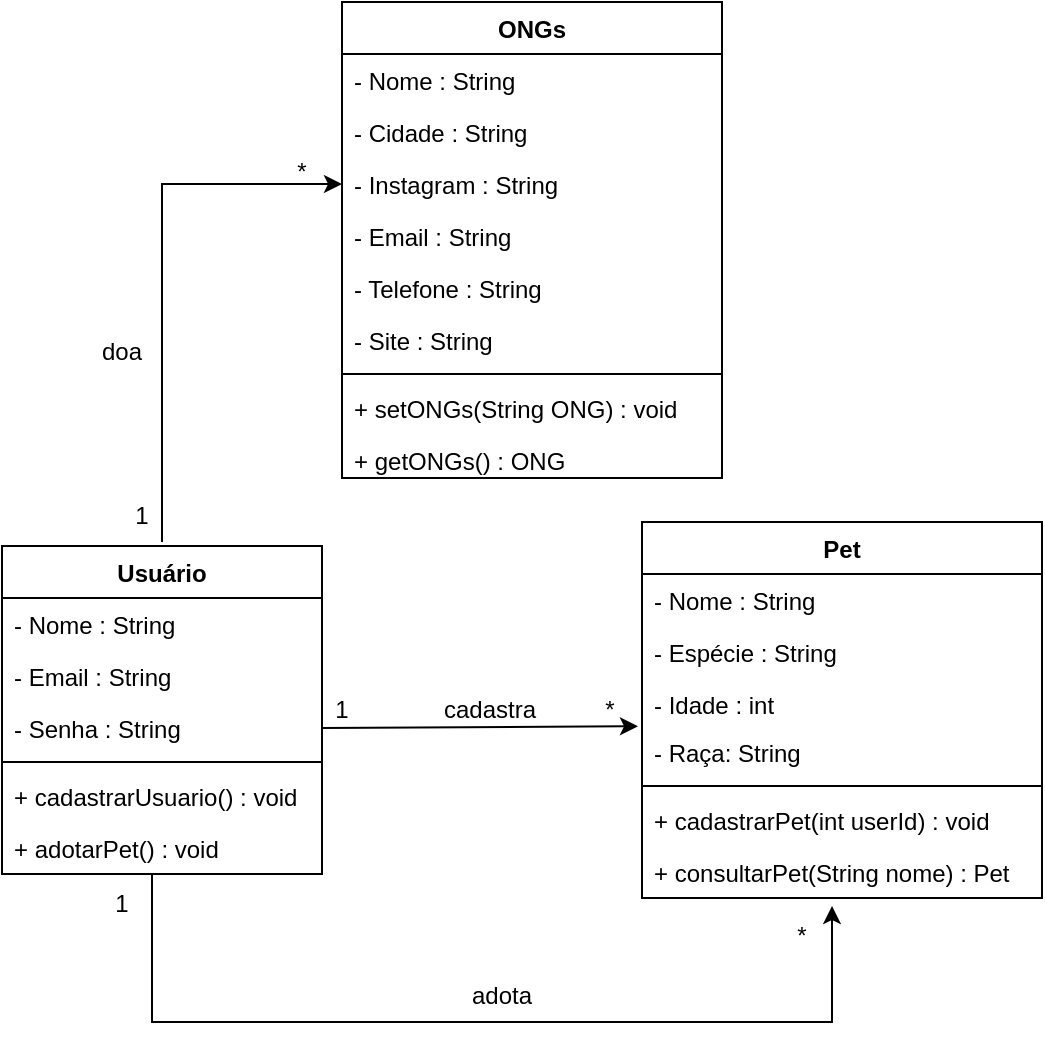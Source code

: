 <mxfile version="22.0.2" type="device">
  <diagram name="Página-1" id="i4jVGK_6eknYFGM6eP_3">
    <mxGraphModel dx="875" dy="445" grid="1" gridSize="10" guides="1" tooltips="1" connect="1" arrows="1" fold="1" page="1" pageScale="1" pageWidth="827" pageHeight="1169" math="0" shadow="0">
      <root>
        <mxCell id="0" />
        <mxCell id="1" parent="0" />
        <mxCell id="TpGghXfdyI6EP7I-pQjf-7" value="Usuário" style="swimlane;fontStyle=1;align=center;verticalAlign=top;childLayout=stackLayout;horizontal=1;startSize=26;horizontalStack=0;resizeParent=1;resizeParentMax=0;resizeLast=0;collapsible=1;marginBottom=0;whiteSpace=wrap;html=1;" parent="1" vertex="1">
          <mxGeometry x="110" y="352" width="160" height="164" as="geometry">
            <mxRectangle x="290" y="90" width="100" height="30" as="alternateBounds" />
          </mxGeometry>
        </mxCell>
        <mxCell id="TpGghXfdyI6EP7I-pQjf-2" value="- Nome : String" style="text;strokeColor=none;fillColor=none;align=left;verticalAlign=top;spacingLeft=4;spacingRight=4;overflow=hidden;rotatable=0;points=[[0,0.5],[1,0.5]];portConstraint=eastwest;whiteSpace=wrap;html=1;" parent="TpGghXfdyI6EP7I-pQjf-7" vertex="1">
          <mxGeometry y="26" width="160" height="26" as="geometry" />
        </mxCell>
        <mxCell id="TpGghXfdyI6EP7I-pQjf-11" value="- Email : String" style="text;strokeColor=none;fillColor=none;align=left;verticalAlign=top;spacingLeft=4;spacingRight=4;overflow=hidden;rotatable=0;points=[[0,0.5],[1,0.5]];portConstraint=eastwest;whiteSpace=wrap;html=1;" parent="TpGghXfdyI6EP7I-pQjf-7" vertex="1">
          <mxGeometry y="52" width="160" height="26" as="geometry" />
        </mxCell>
        <mxCell id="TpGghXfdyI6EP7I-pQjf-4" value="- Senha : String" style="text;strokeColor=none;fillColor=none;align=left;verticalAlign=top;spacingLeft=4;spacingRight=4;overflow=hidden;rotatable=0;points=[[0,0.5],[1,0.5]];portConstraint=eastwest;whiteSpace=wrap;html=1;" parent="TpGghXfdyI6EP7I-pQjf-7" vertex="1">
          <mxGeometry y="78" width="160" height="26" as="geometry" />
        </mxCell>
        <mxCell id="TpGghXfdyI6EP7I-pQjf-9" value="" style="line;strokeWidth=1;fillColor=none;align=left;verticalAlign=middle;spacingTop=-1;spacingLeft=3;spacingRight=3;rotatable=0;labelPosition=right;points=[];portConstraint=eastwest;strokeColor=inherit;" parent="TpGghXfdyI6EP7I-pQjf-7" vertex="1">
          <mxGeometry y="104" width="160" height="8" as="geometry" />
        </mxCell>
        <mxCell id="TpGghXfdyI6EP7I-pQjf-22" value="+ cadastrarUsuario() : void" style="text;strokeColor=none;fillColor=none;align=left;verticalAlign=top;spacingLeft=4;spacingRight=4;overflow=hidden;rotatable=0;points=[[0,0.5],[1,0.5]];portConstraint=eastwest;whiteSpace=wrap;html=1;" parent="TpGghXfdyI6EP7I-pQjf-7" vertex="1">
          <mxGeometry y="112" width="160" height="26" as="geometry" />
        </mxCell>
        <mxCell id="TpGghXfdyI6EP7I-pQjf-23" value="+ adotarPet() : void" style="text;strokeColor=none;fillColor=none;align=left;verticalAlign=top;spacingLeft=4;spacingRight=4;overflow=hidden;rotatable=0;points=[[0,0.5],[1,0.5]];portConstraint=eastwest;whiteSpace=wrap;html=1;" parent="TpGghXfdyI6EP7I-pQjf-7" vertex="1">
          <mxGeometry y="138" width="160" height="26" as="geometry" />
        </mxCell>
        <mxCell id="TpGghXfdyI6EP7I-pQjf-12" value="Pet" style="swimlane;fontStyle=1;align=center;verticalAlign=top;childLayout=stackLayout;horizontal=1;startSize=26;horizontalStack=0;resizeParent=1;resizeParentMax=0;resizeLast=0;collapsible=1;marginBottom=0;whiteSpace=wrap;html=1;" parent="1" vertex="1">
          <mxGeometry x="430" y="340" width="200" height="188" as="geometry">
            <mxRectangle x="290" y="90" width="100" height="30" as="alternateBounds" />
          </mxGeometry>
        </mxCell>
        <mxCell id="TpGghXfdyI6EP7I-pQjf-13" value="- Nome : String" style="text;strokeColor=none;fillColor=none;align=left;verticalAlign=top;spacingLeft=4;spacingRight=4;overflow=hidden;rotatable=0;points=[[0,0.5],[1,0.5]];portConstraint=eastwest;whiteSpace=wrap;html=1;" parent="TpGghXfdyI6EP7I-pQjf-12" vertex="1">
          <mxGeometry y="26" width="200" height="26" as="geometry" />
        </mxCell>
        <mxCell id="TpGghXfdyI6EP7I-pQjf-14" value="- Espécie : String" style="text;strokeColor=none;fillColor=none;align=left;verticalAlign=top;spacingLeft=4;spacingRight=4;overflow=hidden;rotatable=0;points=[[0,0.5],[1,0.5]];portConstraint=eastwest;whiteSpace=wrap;html=1;" parent="TpGghXfdyI6EP7I-pQjf-12" vertex="1">
          <mxGeometry y="52" width="200" height="26" as="geometry" />
        </mxCell>
        <mxCell id="TpGghXfdyI6EP7I-pQjf-15" value="- Idade : int" style="text;strokeColor=none;fillColor=none;align=left;verticalAlign=top;spacingLeft=4;spacingRight=4;overflow=hidden;rotatable=0;points=[[0,0.5],[1,0.5]];portConstraint=eastwest;whiteSpace=wrap;html=1;" parent="TpGghXfdyI6EP7I-pQjf-12" vertex="1">
          <mxGeometry y="78" width="200" height="24" as="geometry" />
        </mxCell>
        <mxCell id="TpGghXfdyI6EP7I-pQjf-18" value="- Raça: String" style="text;strokeColor=none;fillColor=none;align=left;verticalAlign=top;spacingLeft=4;spacingRight=4;overflow=hidden;rotatable=0;points=[[0,0.5],[1,0.5]];portConstraint=eastwest;whiteSpace=wrap;html=1;" parent="TpGghXfdyI6EP7I-pQjf-12" vertex="1">
          <mxGeometry y="102" width="200" height="26" as="geometry" />
        </mxCell>
        <mxCell id="TpGghXfdyI6EP7I-pQjf-16" value="" style="line;strokeWidth=1;fillColor=none;align=left;verticalAlign=middle;spacingTop=-1;spacingLeft=3;spacingRight=3;rotatable=0;labelPosition=right;points=[];portConstraint=eastwest;strokeColor=inherit;" parent="TpGghXfdyI6EP7I-pQjf-12" vertex="1">
          <mxGeometry y="128" width="200" height="8" as="geometry" />
        </mxCell>
        <mxCell id="TpGghXfdyI6EP7I-pQjf-20" value="+ cadastrarPet(int userId) : void" style="text;strokeColor=none;fillColor=none;align=left;verticalAlign=top;spacingLeft=4;spacingRight=4;overflow=hidden;rotatable=0;points=[[0,0.5],[1,0.5]];portConstraint=eastwest;whiteSpace=wrap;html=1;" parent="TpGghXfdyI6EP7I-pQjf-12" vertex="1">
          <mxGeometry y="136" width="200" height="26" as="geometry" />
        </mxCell>
        <mxCell id="TpGghXfdyI6EP7I-pQjf-21" value="+ consultarPet(String nome) : Pet" style="text;strokeColor=none;fillColor=none;align=left;verticalAlign=top;spacingLeft=4;spacingRight=4;overflow=hidden;rotatable=0;points=[[0,0.5],[1,0.5]];portConstraint=eastwest;whiteSpace=wrap;html=1;" parent="TpGghXfdyI6EP7I-pQjf-12" vertex="1">
          <mxGeometry y="162" width="200" height="26" as="geometry" />
        </mxCell>
        <mxCell id="TpGghXfdyI6EP7I-pQjf-29" value="cadastra" style="text;strokeColor=none;align=center;fillColor=none;html=1;verticalAlign=middle;whiteSpace=wrap;rounded=0;" parent="1" vertex="1">
          <mxGeometry x="324" y="419" width="60" height="30" as="geometry" />
        </mxCell>
        <mxCell id="TpGghXfdyI6EP7I-pQjf-30" value="1" style="text;strokeColor=none;align=center;fillColor=none;html=1;verticalAlign=middle;whiteSpace=wrap;rounded=0;" parent="1" vertex="1">
          <mxGeometry x="250" y="419" width="60" height="30" as="geometry" />
        </mxCell>
        <mxCell id="TpGghXfdyI6EP7I-pQjf-31" value="*" style="text;strokeColor=none;align=center;fillColor=none;html=1;verticalAlign=middle;whiteSpace=wrap;rounded=0;" parent="1" vertex="1">
          <mxGeometry x="384" y="419" width="60" height="30" as="geometry" />
        </mxCell>
        <mxCell id="TpGghXfdyI6EP7I-pQjf-34" value="adota" style="text;strokeColor=none;align=center;fillColor=none;html=1;verticalAlign=middle;whiteSpace=wrap;rounded=0;" parent="1" vertex="1">
          <mxGeometry x="330" y="562" width="60" height="30" as="geometry" />
        </mxCell>
        <mxCell id="TpGghXfdyI6EP7I-pQjf-36" value="1" style="text;strokeColor=none;align=center;fillColor=none;html=1;verticalAlign=middle;whiteSpace=wrap;rounded=0;" parent="1" vertex="1">
          <mxGeometry x="140" y="516" width="60" height="30" as="geometry" />
        </mxCell>
        <mxCell id="TpGghXfdyI6EP7I-pQjf-37" value="*" style="text;strokeColor=none;align=center;fillColor=none;html=1;verticalAlign=middle;whiteSpace=wrap;rounded=0;" parent="1" vertex="1">
          <mxGeometry x="480" y="532" width="60" height="30" as="geometry" />
        </mxCell>
        <mxCell id="b_P1kHwZO00IaQy2fFUD-1" value="ONGs" style="swimlane;fontStyle=1;align=center;verticalAlign=top;childLayout=stackLayout;horizontal=1;startSize=26;horizontalStack=0;resizeParent=1;resizeParentMax=0;resizeLast=0;collapsible=1;marginBottom=0;whiteSpace=wrap;html=1;" vertex="1" parent="1">
          <mxGeometry x="280" y="80" width="190" height="238" as="geometry">
            <mxRectangle x="290" y="90" width="100" height="30" as="alternateBounds" />
          </mxGeometry>
        </mxCell>
        <mxCell id="b_P1kHwZO00IaQy2fFUD-2" value="- Nome : String" style="text;strokeColor=none;fillColor=none;align=left;verticalAlign=top;spacingLeft=4;spacingRight=4;overflow=hidden;rotatable=0;points=[[0,0.5],[1,0.5]];portConstraint=eastwest;whiteSpace=wrap;html=1;" vertex="1" parent="b_P1kHwZO00IaQy2fFUD-1">
          <mxGeometry y="26" width="190" height="26" as="geometry" />
        </mxCell>
        <mxCell id="b_P1kHwZO00IaQy2fFUD-4" value="- Cidade : String" style="text;strokeColor=none;fillColor=none;align=left;verticalAlign=top;spacingLeft=4;spacingRight=4;overflow=hidden;rotatable=0;points=[[0,0.5],[1,0.5]];portConstraint=eastwest;whiteSpace=wrap;html=1;" vertex="1" parent="b_P1kHwZO00IaQy2fFUD-1">
          <mxGeometry y="52" width="190" height="26" as="geometry" />
        </mxCell>
        <mxCell id="b_P1kHwZO00IaQy2fFUD-9" value="- Instagram : String" style="text;strokeColor=none;fillColor=none;align=left;verticalAlign=top;spacingLeft=4;spacingRight=4;overflow=hidden;rotatable=0;points=[[0,0.5],[1,0.5]];portConstraint=eastwest;whiteSpace=wrap;html=1;" vertex="1" parent="b_P1kHwZO00IaQy2fFUD-1">
          <mxGeometry y="78" width="190" height="26" as="geometry" />
        </mxCell>
        <mxCell id="b_P1kHwZO00IaQy2fFUD-8" value="- Email : String" style="text;strokeColor=none;fillColor=none;align=left;verticalAlign=top;spacingLeft=4;spacingRight=4;overflow=hidden;rotatable=0;points=[[0,0.5],[1,0.5]];portConstraint=eastwest;whiteSpace=wrap;html=1;" vertex="1" parent="b_P1kHwZO00IaQy2fFUD-1">
          <mxGeometry y="104" width="190" height="26" as="geometry" />
        </mxCell>
        <mxCell id="b_P1kHwZO00IaQy2fFUD-10" value="- Telefone : String" style="text;strokeColor=none;fillColor=none;align=left;verticalAlign=top;spacingLeft=4;spacingRight=4;overflow=hidden;rotatable=0;points=[[0,0.5],[1,0.5]];portConstraint=eastwest;whiteSpace=wrap;html=1;" vertex="1" parent="b_P1kHwZO00IaQy2fFUD-1">
          <mxGeometry y="130" width="190" height="26" as="geometry" />
        </mxCell>
        <mxCell id="b_P1kHwZO00IaQy2fFUD-3" value="- Site : String" style="text;strokeColor=none;fillColor=none;align=left;verticalAlign=top;spacingLeft=4;spacingRight=4;overflow=hidden;rotatable=0;points=[[0,0.5],[1,0.5]];portConstraint=eastwest;whiteSpace=wrap;html=1;" vertex="1" parent="b_P1kHwZO00IaQy2fFUD-1">
          <mxGeometry y="156" width="190" height="26" as="geometry" />
        </mxCell>
        <mxCell id="b_P1kHwZO00IaQy2fFUD-5" value="" style="line;strokeWidth=1;fillColor=none;align=left;verticalAlign=middle;spacingTop=-1;spacingLeft=3;spacingRight=3;rotatable=0;labelPosition=right;points=[];portConstraint=eastwest;strokeColor=inherit;" vertex="1" parent="b_P1kHwZO00IaQy2fFUD-1">
          <mxGeometry y="182" width="190" height="8" as="geometry" />
        </mxCell>
        <mxCell id="b_P1kHwZO00IaQy2fFUD-6" value="+ setONGs(String ONG) : void" style="text;strokeColor=none;fillColor=none;align=left;verticalAlign=top;spacingLeft=4;spacingRight=4;overflow=hidden;rotatable=0;points=[[0,0.5],[1,0.5]];portConstraint=eastwest;whiteSpace=wrap;html=1;" vertex="1" parent="b_P1kHwZO00IaQy2fFUD-1">
          <mxGeometry y="190" width="190" height="26" as="geometry" />
        </mxCell>
        <mxCell id="b_P1kHwZO00IaQy2fFUD-20" value="+ getONGs() : ONG" style="text;strokeColor=none;fillColor=none;align=left;verticalAlign=top;spacingLeft=4;spacingRight=4;overflow=hidden;rotatable=0;points=[[0,0.5],[1,0.5]];portConstraint=eastwest;whiteSpace=wrap;html=1;" vertex="1" parent="b_P1kHwZO00IaQy2fFUD-1">
          <mxGeometry y="216" width="190" height="22" as="geometry" />
        </mxCell>
        <mxCell id="b_P1kHwZO00IaQy2fFUD-11" value="" style="endArrow=classic;html=1;rounded=0;exitX=1;exitY=0.5;exitDx=0;exitDy=0;entryX=-0.01;entryY=1.005;entryDx=0;entryDy=0;entryPerimeter=0;" edge="1" parent="1" source="TpGghXfdyI6EP7I-pQjf-4" target="TpGghXfdyI6EP7I-pQjf-15">
          <mxGeometry width="50" height="50" relative="1" as="geometry">
            <mxPoint x="290" y="442" as="sourcePoint" />
            <mxPoint x="340" y="392" as="targetPoint" />
          </mxGeometry>
        </mxCell>
        <mxCell id="b_P1kHwZO00IaQy2fFUD-13" value="" style="endArrow=classic;html=1;rounded=0;exitX=0.75;exitY=0;exitDx=0;exitDy=0;entryX=0.75;entryY=0;entryDx=0;entryDy=0;" edge="1" parent="1" source="TpGghXfdyI6EP7I-pQjf-36" target="TpGghXfdyI6EP7I-pQjf-37">
          <mxGeometry width="50" height="50" relative="1" as="geometry">
            <mxPoint x="160" y="590" as="sourcePoint" />
            <mxPoint x="530" y="590" as="targetPoint" />
            <Array as="points">
              <mxPoint x="185" y="590" />
              <mxPoint x="360" y="590" />
              <mxPoint x="525" y="590" />
            </Array>
          </mxGeometry>
        </mxCell>
        <mxCell id="b_P1kHwZO00IaQy2fFUD-14" value="" style="endArrow=classic;html=1;rounded=0;entryX=0;entryY=0.5;entryDx=0;entryDy=0;" edge="1" parent="1" target="b_P1kHwZO00IaQy2fFUD-9">
          <mxGeometry width="50" height="50" relative="1" as="geometry">
            <mxPoint x="190" y="350" as="sourcePoint" />
            <mxPoint x="220" y="280" as="targetPoint" />
            <Array as="points">
              <mxPoint x="190" y="171" />
            </Array>
          </mxGeometry>
        </mxCell>
        <mxCell id="b_P1kHwZO00IaQy2fFUD-15" value="*" style="text;strokeColor=none;align=center;fillColor=none;html=1;verticalAlign=middle;whiteSpace=wrap;rounded=0;" vertex="1" parent="1">
          <mxGeometry x="230" y="150" width="60" height="30" as="geometry" />
        </mxCell>
        <mxCell id="b_P1kHwZO00IaQy2fFUD-18" value="1" style="text;strokeColor=none;align=center;fillColor=none;html=1;verticalAlign=middle;whiteSpace=wrap;rounded=0;" vertex="1" parent="1">
          <mxGeometry x="150" y="322" width="60" height="30" as="geometry" />
        </mxCell>
        <mxCell id="b_P1kHwZO00IaQy2fFUD-19" value="doa" style="text;strokeColor=none;align=center;fillColor=none;html=1;verticalAlign=middle;whiteSpace=wrap;rounded=0;" vertex="1" parent="1">
          <mxGeometry x="140" y="240" width="60" height="30" as="geometry" />
        </mxCell>
      </root>
    </mxGraphModel>
  </diagram>
</mxfile>
